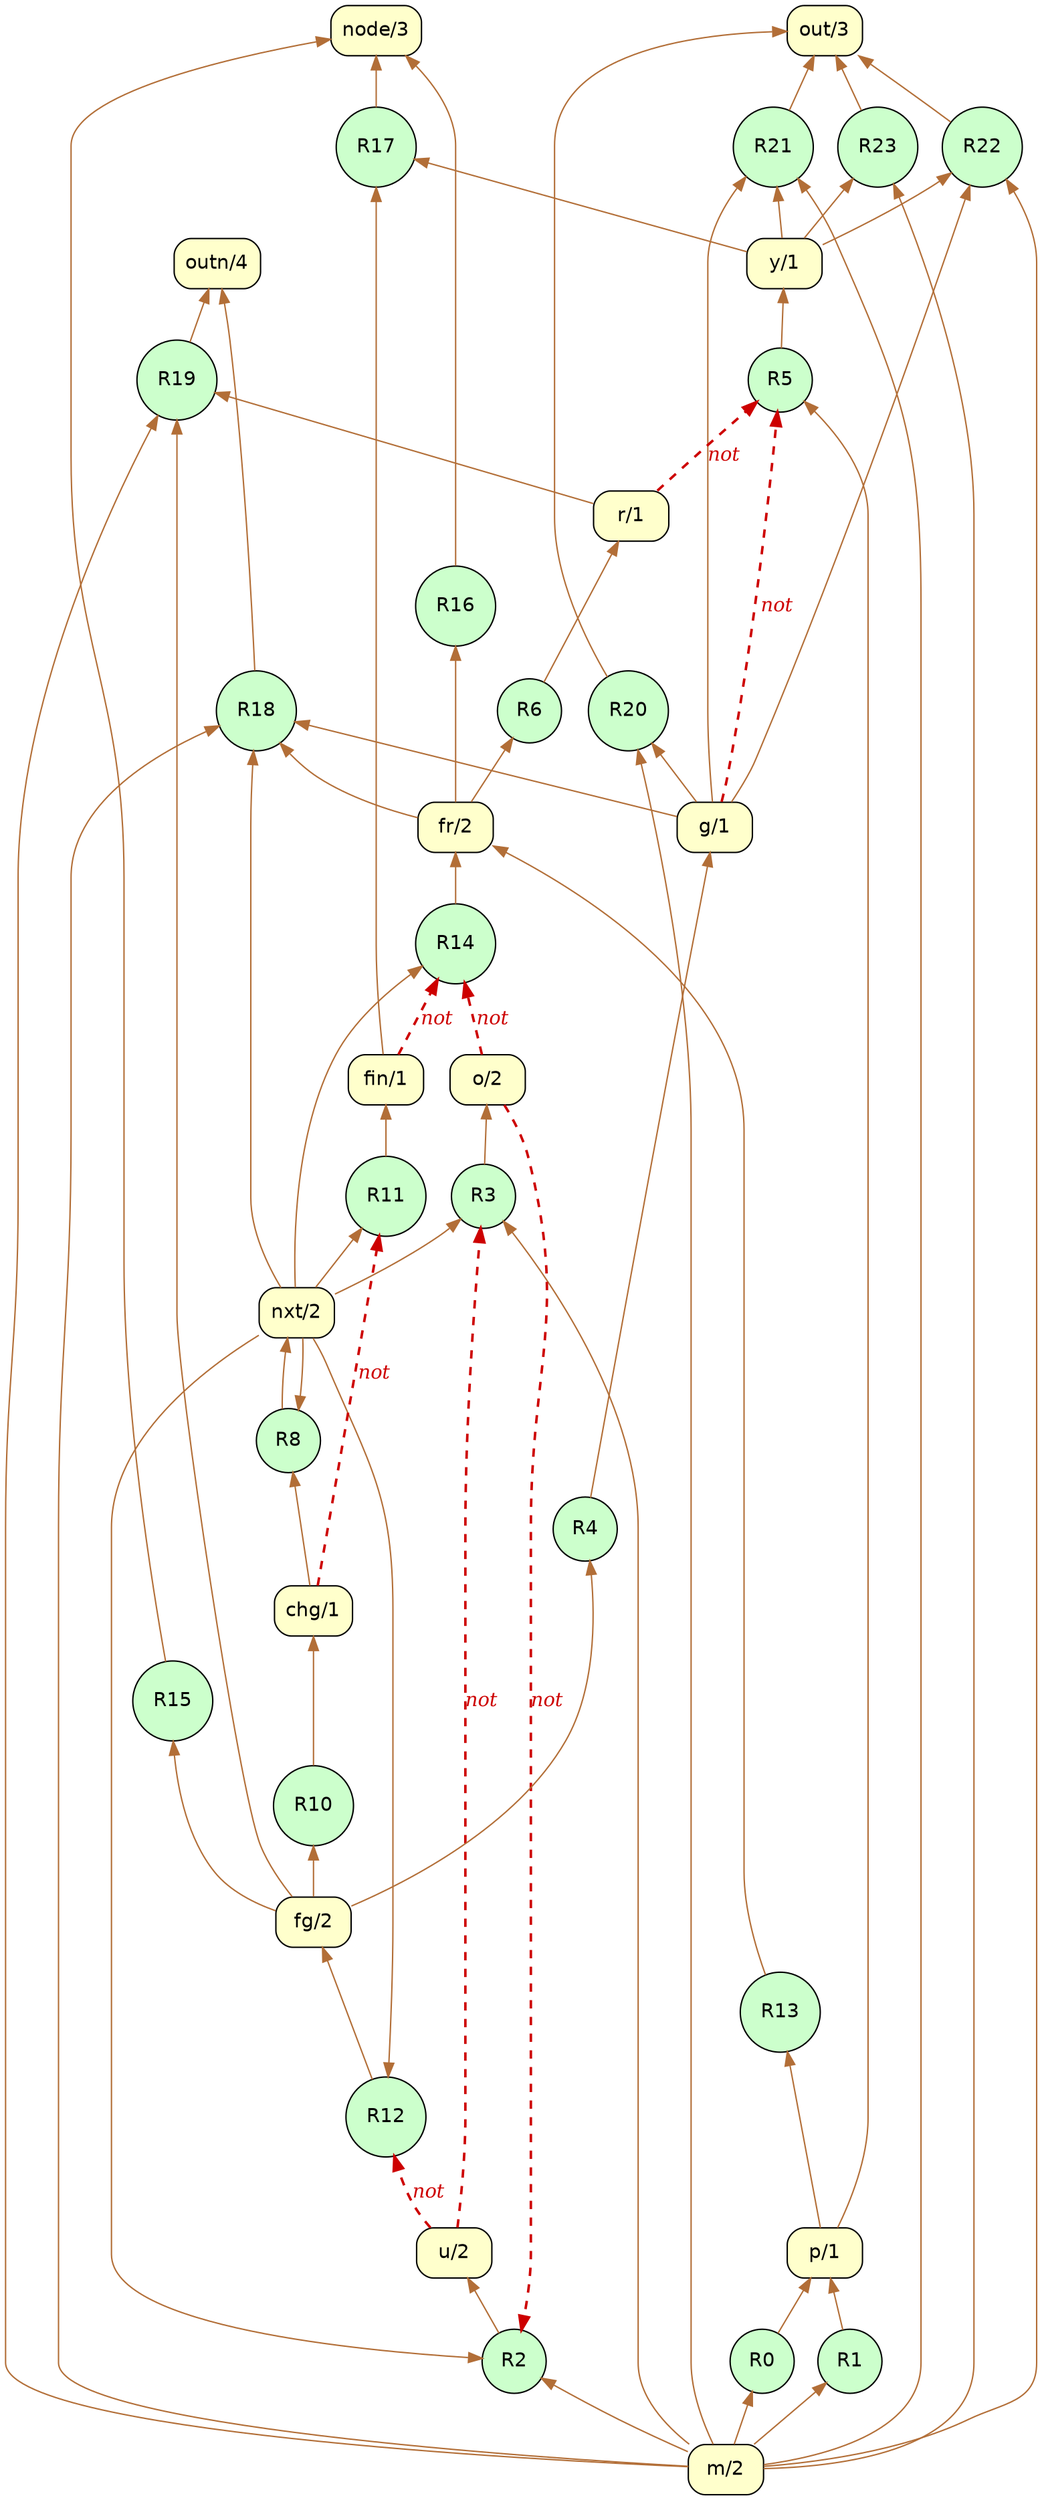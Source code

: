 strict digraph "" {
	graph [overlap=False,
		rankdir=BT
	];
	"m/2"	[fillcolor="#FFFFCC",
		fontname=Helvetica,
		peripheries=1,
		shape=box,
		style="rounded,filled"];
	R0	[fillcolor="#CCFFCC",
		fontname=Helvetica,
		peripheries=1,
		shape=circle,
		style=filled,
		tooltip="(0, 'p(X) :- m(X,_).')"];
	"m/2" -> R0	[color="#b26e37",
		fontname="Palatino-Italic",
		weight=14];
	R1	[fillcolor="#CCFFCC",
		fontname=Helvetica,
		peripheries=1,
		shape=circle,
		style=filled,
		tooltip="(1, 'p(X) :- m(_,X).')"];
	"m/2" -> R1	[color="#b26e37",
		fontname="Palatino-Italic",
		weight=14];
	R2	[fillcolor="#CCFFCC",
		fontname=Helvetica,
		peripheries=1,
		shape=circle,
		style=filled,
		tooltip="(2, 'u(S1,X) :- m(X,Y); not o(S,Y); nxt(S,S1).')"];
	"m/2" -> R2	[color="#b26e37",
		fontname="Palatino-Italic",
		weight=14];
	R3	[fillcolor="#CCFFCC",
		fontname=Helvetica,
		peripheries=1,
		shape=circle,
		style=filled,
		tooltip="(3, 'o(S,X) :- m(X,Y); not u(S,Y); nxt(S,_).')"];
	"m/2" -> R3	[color="#b26e37",
		fontname="Palatino-Italic",
		weight=14];
	R18	[fillcolor="#CCFFCC",
		fontname=Helvetica,
		peripheries=1,
		shape=circle,
		style=filled,
		tooltip="(18, 'outn(gr,S1,X,Y) :- m(X,Y); nxt(S,S1); g(X); fr(S,Y).')"];
	"m/2" -> R18	[color="#b26e37",
		fontname="Palatino-Italic",
		weight=14];
	R19	[fillcolor="#CCFFCC",
		fontname=Helvetica,
		peripheries=1,
		shape=circle,
		style=filled,
		tooltip="(19, 'outn(rg,S,X,Y) :- m(X,Y); r(X); fg(S,Y).')"];
	"m/2" -> R19	[color="#b26e37",
		fontname="Palatino-Italic",
		weight=14];
	R20	[fillcolor="#CCFFCC",
		fontname=Helvetica,
		peripheries=1,
		shape=circle,
		style=filled,
		tooltip="(20, 'out(gg,X,Y) :- m(X,Y); g(X); g(Y).')"];
	"m/2" -> R20	[color="#b26e37",
		fontname="Palatino-Italic",
		weight=14];
	R21	[fillcolor="#CCFFCC",
		fontname=Helvetica,
		peripheries=1,
		shape=circle,
		style=filled,
		tooltip="(21, 'out(gy,X,Y) :- m(X,Y); g(X); y(Y).')"];
	"m/2" -> R21	[color="#b26e37",
		fontname="Palatino-Italic",
		weight=14];
	R22	[fillcolor="#CCFFCC",
		fontname=Helvetica,
		peripheries=1,
		shape=circle,
		style=filled,
		tooltip="(22, 'out(yg,X,Y) :- m(X,Y); y(X); g(Y).')"];
	"m/2" -> R22	[color="#b26e37",
		fontname="Palatino-Italic",
		weight=14];
	R23	[fillcolor="#CCFFCC",
		fontname=Helvetica,
		peripheries=1,
		shape=circle,
		style=filled,
		tooltip="(23, 'out(yy,X,Y) :- m(X,Y); y(X); y(Y).')"];
	"m/2" -> R23	[color="#b26e37",
		fontname="Palatino-Italic",
		weight=14];
	"p/1"	[fillcolor="#FFFFCC",
		fontname=Helvetica,
		peripheries=1,
		shape=box,
		style="rounded,filled"];
	R5	[fillcolor="#CCFFCC",
		fontname=Helvetica,
		peripheries=1,
		shape=circle,
		style=filled,
		tooltip="(5, 'y(X) :- p(X); not g(X); not r(X).')"];
	"p/1" -> R5	[color="#b26e37",
		fontname="Palatino-Italic",
		weight=14];
	R13	[fillcolor="#CCFFCC",
		fontname=Helvetica,
		peripheries=1,
		shape=circle,
		style=filled,
		tooltip="(13, 'fr(0,X) :- p(X); not o(0,X).')"];
	"p/1" -> R13	[color="#b26e37",
		fontname="Palatino-Italic",
		weight=14];
	R0 -> "p/1"	[color="#b26e37",
		weight=14];
	R1 -> "p/1"	[color="#b26e37",
		weight=14];
	"u/2"	[fillcolor="#FFFFCC",
		fontname=Helvetica,
		peripheries=1,
		shape=box,
		style="rounded,filled"];
	"u/2" -> R3	[color=red3,
		fontcolor=red3,
		fontname="Palatino-Italic",
		label=not,
		penwidth=1.8,
		style=dashed,
		weight=14];
	R12	[fillcolor="#CCFFCC",
		fontname=Helvetica,
		peripheries=1,
		shape=circle,
		style=filled,
		tooltip="(12, 'fg(S1,X) :- nxt(S,S1); u(S1,X); not u(S,X).')"];
	"u/2" -> R12	[color=red3,
		fontcolor=red3,
		fontname="Palatino-Italic",
		label=not,
		penwidth=1.8,
		style=dashed,
		weight=14];
	R2 -> "u/2"	[color="#b26e37",
		weight=14];
	"o/2"	[fillcolor="#FFFFCC",
		fontname=Helvetica,
		peripheries=1,
		shape=box,
		style="rounded,filled"];
	"o/2" -> R2	[color=red3,
		fontcolor=red3,
		fontname="Palatino-Italic",
		label=not,
		penwidth=1.8,
		style=dashed,
		weight=14];
	R14	[fillcolor="#CCFFCC",
		fontname=Helvetica,
		peripheries=1,
		shape=circle,
		style=filled,
		tooltip="(14, 'fr(S1,X) :- nxt(S,S1); o(S,X); not o(S1,X); not fin(S1).')"];
	"o/2" -> R14	[color=red3,
		fontcolor=red3,
		fontname="Palatino-Italic",
		label=not,
		penwidth=1.8,
		style=dashed,
		weight=14];
	"nxt/2"	[fillcolor="#FFFFCC",
		fontname=Helvetica,
		peripheries=1,
		shape=box,
		style="rounded,filled"];
	"nxt/2" -> R2	[color="#b26e37",
		fontname="Palatino-Italic",
		weight=14];
	"nxt/2" -> R3	[color="#b26e37",
		fontname="Palatino-Italic",
		weight=14];
	R8	[fillcolor="#CCFFCC",
		fontname=Helvetica,
		peripheries=1,
		shape=circle,
		style=filled,
		tooltip="(8, 'nxt(S,S1) :- nxt(_,S); chg(S); S1 = (S+1).')"];
	"nxt/2" -> R8	[color="#b26e37",
		fontname="Palatino-Italic",
		weight=14];
	R11	[fillcolor="#CCFFCC",
		fontname=Helvetica,
		peripheries=1,
		shape=circle,
		style=filled,
		tooltip="(11, 'fin(S) :- nxt(_,S); not chg(S).')"];
	"nxt/2" -> R11	[color="#b26e37",
		fontname="Palatino-Italic",
		weight=14];
	"nxt/2" -> R12	[color="#b26e37",
		fontname="Palatino-Italic",
		weight=14];
	"nxt/2" -> R14	[color="#b26e37",
		fontname="Palatino-Italic",
		weight=14];
	"nxt/2" -> R18	[color="#b26e37",
		fontname="Palatino-Italic",
		weight=14];
	R3 -> "o/2"	[color="#b26e37",
		weight=14];
	"fg/2"	[fillcolor="#FFFFCC",
		fontname=Helvetica,
		peripheries=1,
		shape=box,
		style="rounded,filled"];
	R4	[fillcolor="#CCFFCC",
		fontname=Helvetica,
		peripheries=1,
		shape=circle,
		style=filled,
		tooltip="(4, 'g(X) :- fg(_,X).')"];
	"fg/2" -> R4	[color="#b26e37",
		fontname="Palatino-Italic",
		weight=14];
	R10	[fillcolor="#CCFFCC",
		fontname=Helvetica,
		peripheries=1,
		shape=circle,
		style=filled,
		tooltip="(10, 'chg(S) :- fg(S,_).')"];
	"fg/2" -> R10	[color="#b26e37",
		fontname="Palatino-Italic",
		weight=14];
	R15	[fillcolor="#CCFFCC",
		fontname=Helvetica,
		peripheries=1,
		shape=circle,
		style=filled,
		tooltip="(15, 'node(g,S,X) :- fg(S,X).')"];
	"fg/2" -> R15	[color="#b26e37",
		fontname="Palatino-Italic",
		weight=14];
	"fg/2" -> R19	[color="#b26e37",
		fontname="Palatino-Italic",
		weight=14];
	"g/1"	[fillcolor="#FFFFCC",
		fontname=Helvetica,
		peripheries=1,
		shape=box,
		style="rounded,filled"];
	"g/1" -> R5	[color=red3,
		fontcolor=red3,
		fontname="Palatino-Italic",
		label=not,
		penwidth=1.8,
		style=dashed,
		weight=14];
	"g/1" -> R18	[color="#b26e37",
		fontname="Palatino-Italic",
		weight=14];
	"g/1" -> R20	[color="#b26e37",
		fontname="Palatino-Italic",
		weight=14];
	"g/1" -> R21	[color="#b26e37",
		fontname="Palatino-Italic",
		weight=14];
	"g/1" -> R22	[color="#b26e37",
		fontname="Palatino-Italic",
		weight=14];
	R4 -> "g/1"	[color="#b26e37",
		weight=14];
	"y/1"	[fillcolor="#FFFFCC",
		fontname=Helvetica,
		peripheries=1,
		shape=box,
		style="rounded,filled"];
	R17	[fillcolor="#CCFFCC",
		fontname=Helvetica,
		peripheries=1,
		shape=circle,
		style=filled,
		tooltip="(17, 'node(y,S,X) :- y(X); fin(S).')"];
	"y/1" -> R17	[color="#b26e37",
		fontname="Palatino-Italic",
		weight=14];
	"y/1" -> R21	[color="#b26e37",
		fontname="Palatino-Italic",
		weight=14];
	"y/1" -> R22	[color="#b26e37",
		fontname="Palatino-Italic",
		weight=14];
	"y/1" -> R23	[color="#b26e37",
		fontname="Palatino-Italic",
		weight=14];
	R5 -> "y/1"	[color="#b26e37",
		weight=14];
	"r/1"	[fillcolor="#FFFFCC",
		fontname=Helvetica,
		peripheries=1,
		shape=box,
		style="rounded,filled"];
	"r/1" -> R5	[color=red3,
		fontcolor=red3,
		fontname="Palatino-Italic",
		label=not,
		penwidth=1.8,
		style=dashed,
		weight=14];
	"r/1" -> R19	[color="#b26e37",
		fontname="Palatino-Italic",
		weight=14];
	"fr/2"	[fillcolor="#FFFFCC",
		fontname=Helvetica,
		peripheries=1,
		shape=box,
		style="rounded,filled"];
	R6	[fillcolor="#CCFFCC",
		fontname=Helvetica,
		peripheries=1,
		shape=circle,
		style=filled,
		tooltip="(6, 'r(X) :- fr(_,X).')"];
	"fr/2" -> R6	[color="#b26e37",
		fontname="Palatino-Italic",
		weight=14];
	R16	[fillcolor="#CCFFCC",
		fontname=Helvetica,
		peripheries=1,
		shape=circle,
		style=filled,
		tooltip="(16, 'node(r,S,X) :- fr(S,X).')"];
	"fr/2" -> R16	[color="#b26e37",
		fontname="Palatino-Italic",
		weight=14];
	"fr/2" -> R18	[color="#b26e37",
		fontname="Palatino-Italic",
		weight=14];
	R6 -> "r/1"	[color="#b26e37",
		weight=14];
	R8 -> "nxt/2"	[color="#b26e37",
		weight=14];
	"chg/1"	[fillcolor="#FFFFCC",
		fontname=Helvetica,
		peripheries=1,
		shape=box,
		style="rounded,filled"];
	"chg/1" -> R8	[color="#b26e37",
		fontname="Palatino-Italic",
		weight=14];
	"chg/1" -> R11	[color=red3,
		fontcolor=red3,
		fontname="Palatino-Italic",
		label=not,
		penwidth=1.8,
		style=dashed,
		weight=14];
	R10 -> "chg/1"	[color="#b26e37",
		weight=14];
	"fin/1"	[fillcolor="#FFFFCC",
		fontname=Helvetica,
		peripheries=1,
		shape=box,
		style="rounded,filled"];
	"fin/1" -> R14	[color=red3,
		fontcolor=red3,
		fontname="Palatino-Italic",
		label=not,
		penwidth=1.8,
		style=dashed,
		weight=14];
	"fin/1" -> R17	[color="#b26e37",
		fontname="Palatino-Italic",
		weight=14];
	R11 -> "fin/1"	[color="#b26e37",
		weight=14];
	R12 -> "fg/2"	[color="#b26e37",
		weight=14];
	R13 -> "fr/2"	[color="#b26e37",
		weight=14];
	R14 -> "fr/2"	[color="#b26e37",
		weight=14];
	"node/3"	[fillcolor="#FFFFCC",
		fontname=Helvetica,
		peripheries=1,
		shape=box,
		style="rounded,filled"];
	R15 -> "node/3"	[color="#b26e37",
		weight=14];
	R16 -> "node/3"	[color="#b26e37",
		weight=14];
	R17 -> "node/3"	[color="#b26e37",
		weight=14];
	"outn/4"	[fillcolor="#FFFFCC",
		fontname=Helvetica,
		peripheries=1,
		shape=box,
		style="rounded,filled"];
	R18 -> "outn/4"	[color="#b26e37",
		weight=14];
	R19 -> "outn/4"	[color="#b26e37",
		weight=14];
	"out/3"	[fillcolor="#FFFFCC",
		fontname=Helvetica,
		peripheries=1,
		shape=box,
		style="rounded,filled"];
	R20 -> "out/3"	[color="#b26e37",
		weight=14];
	R21 -> "out/3"	[color="#b26e37",
		weight=14];
	R22 -> "out/3"	[color="#b26e37",
		weight=14];
	R23 -> "out/3"	[color="#b26e37",
		weight=14];
}

